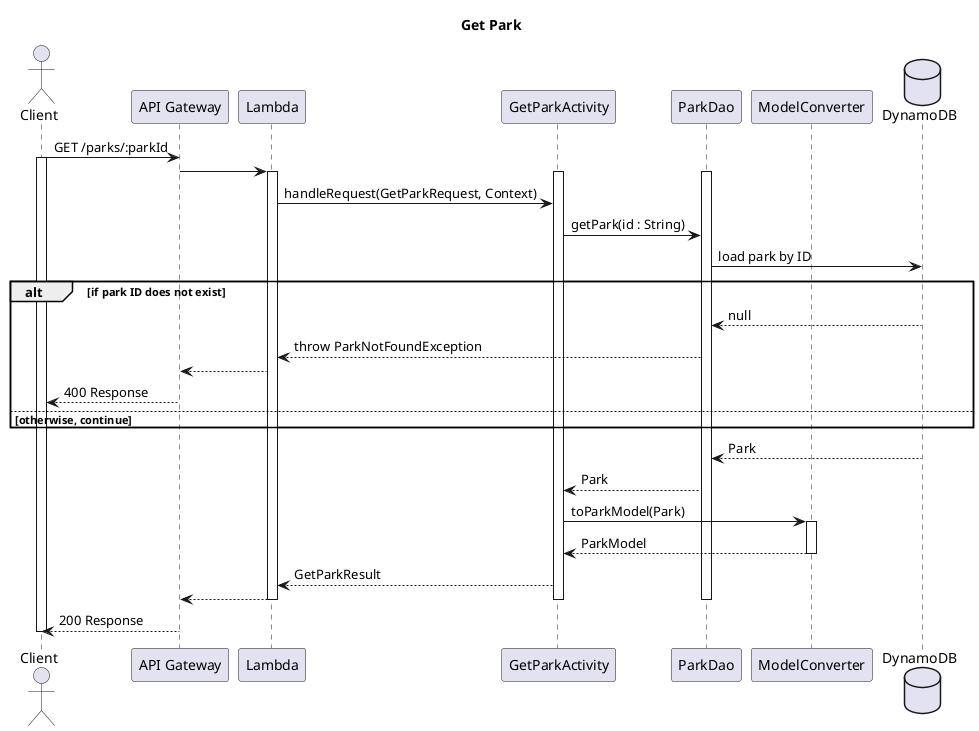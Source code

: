 @startuml
title Get Park

actor Client
participant "API Gateway" as APIGateway
participant Lambda
participant GetParkActivity
participant ParkDao
participant ModelConverter
database DynamoDB

Client -> APIGateway : GET /parks/:parkId
activate Client
APIGateway -> Lambda
activate Lambda
activate GetParkActivity
activate ParkDao
Lambda -> GetParkActivity : handleRequest(GetParkRequest, Context)
GetParkActivity -> ParkDao : getPark(id : String)
ParkDao -> DynamoDB : load park by ID
alt if park ID does not exist
    ParkDao <-- DynamoDB : null
    Lambda <-- ParkDao : throw ParkNotFoundException
    APIGateway <-- Lambda
    Client <-- APIGateway : 400 Response
else otherwise, continue
end

ParkDao <-- DynamoDB : Park
GetParkActivity <-- ParkDao : Park
GetParkActivity -> ModelConverter : toParkModel(Park)
activate ModelConverter
GetParkActivity <-- ModelConverter : ParkModel
deactivate ModelConverter
Lambda <-- GetParkActivity : GetParkResult
APIGateway <-- Lambda
deactivate ParkDao
deactivate GetParkActivity
deactivate Lambda
Client <-- APIGateway : 200 Response
deactivate Client

@enduml